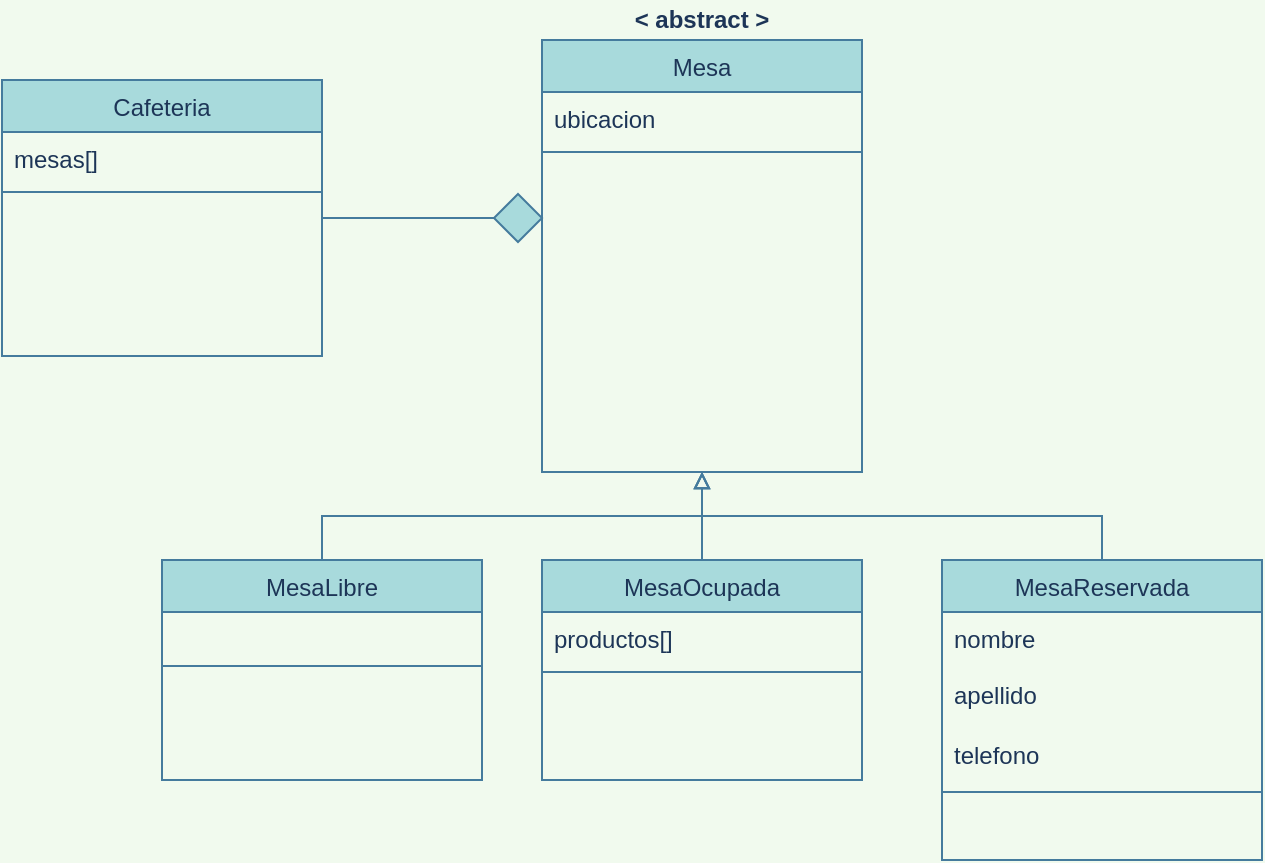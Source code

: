 <mxfile version="18.0.2" type="device"><diagram id="C5RBs43oDa-KdzZeNtuy" name="Page-1"><mxGraphModel dx="964" dy="494" grid="1" gridSize="10" guides="1" tooltips="1" connect="1" arrows="1" fold="1" page="1" pageScale="1" pageWidth="827" pageHeight="1169" background="#F1FAEE" math="0" shadow="0"><root><mxCell id="WIyWlLk6GJQsqaUBKTNV-0"/><mxCell id="WIyWlLk6GJQsqaUBKTNV-1" parent="WIyWlLk6GJQsqaUBKTNV-0"/><mxCell id="J6gxVKA8ZdRPIWxzJrYa-29" style="edgeStyle=orthogonalEdgeStyle;rounded=0;orthogonalLoop=1;jettySize=auto;html=1;endArrow=none;endFill=0;labelBackgroundColor=#F1FAEE;strokeColor=#457B9D;fontColor=#1D3557;" edge="1" parent="WIyWlLk6GJQsqaUBKTNV-1" source="zkfFHV4jXpPFQw0GAbJ--0"><mxGeometry relative="1" as="geometry"><mxPoint x="490" y="189" as="targetPoint"/></mxGeometry></mxCell><mxCell id="zkfFHV4jXpPFQw0GAbJ--0" value="Cafeteria" style="swimlane;fontStyle=0;align=center;verticalAlign=top;childLayout=stackLayout;horizontal=1;startSize=26;horizontalStack=0;resizeParent=1;resizeLast=0;collapsible=1;marginBottom=0;rounded=0;shadow=0;strokeWidth=1;fillColor=#A8DADC;strokeColor=#457B9D;fontColor=#1D3557;" parent="WIyWlLk6GJQsqaUBKTNV-1" vertex="1"><mxGeometry x="220" y="120" width="160" height="138" as="geometry"><mxRectangle x="230" y="140" width="160" height="26" as="alternateBounds"/></mxGeometry></mxCell><mxCell id="zkfFHV4jXpPFQw0GAbJ--1" value="mesas[]" style="text;align=left;verticalAlign=top;spacingLeft=4;spacingRight=4;overflow=hidden;rotatable=0;points=[[0,0.5],[1,0.5]];portConstraint=eastwest;fontColor=#1D3557;" parent="zkfFHV4jXpPFQw0GAbJ--0" vertex="1"><mxGeometry y="26" width="160" height="26" as="geometry"/></mxCell><mxCell id="zkfFHV4jXpPFQw0GAbJ--4" value="" style="line;html=1;strokeWidth=1;align=left;verticalAlign=middle;spacingTop=-1;spacingLeft=3;spacingRight=3;rotatable=0;labelPosition=right;points=[];portConstraint=eastwest;labelBackgroundColor=#F1FAEE;fillColor=#A8DADC;strokeColor=#457B9D;fontColor=#1D3557;" parent="zkfFHV4jXpPFQw0GAbJ--0" vertex="1"><mxGeometry y="52" width="160" height="8" as="geometry"/></mxCell><mxCell id="J6gxVKA8ZdRPIWxzJrYa-23" style="edgeStyle=orthogonalEdgeStyle;rounded=0;orthogonalLoop=1;jettySize=auto;html=1;exitX=0.5;exitY=0;exitDx=0;exitDy=0;entryX=0.5;entryY=1;entryDx=0;entryDy=0;endArrow=block;endFill=0;labelBackgroundColor=#F1FAEE;strokeColor=#457B9D;fontColor=#1D3557;" edge="1" parent="WIyWlLk6GJQsqaUBKTNV-1" source="zkfFHV4jXpPFQw0GAbJ--17" target="J6gxVKA8ZdRPIWxzJrYa-6"><mxGeometry relative="1" as="geometry"/></mxCell><mxCell id="zkfFHV4jXpPFQw0GAbJ--17" value="MesaOcupada" style="swimlane;fontStyle=0;align=center;verticalAlign=top;childLayout=stackLayout;horizontal=1;startSize=26;horizontalStack=0;resizeParent=1;resizeLast=0;collapsible=1;marginBottom=0;rounded=0;shadow=0;strokeWidth=1;fillColor=#A8DADC;strokeColor=#457B9D;fontColor=#1D3557;" parent="WIyWlLk6GJQsqaUBKTNV-1" vertex="1"><mxGeometry x="490" y="360" width="160" height="110" as="geometry"><mxRectangle x="550" y="140" width="160" height="26" as="alternateBounds"/></mxGeometry></mxCell><mxCell id="zkfFHV4jXpPFQw0GAbJ--18" value="productos[]" style="text;align=left;verticalAlign=top;spacingLeft=4;spacingRight=4;overflow=hidden;rotatable=0;points=[[0,0.5],[1,0.5]];portConstraint=eastwest;fontColor=#1D3557;" parent="zkfFHV4jXpPFQw0GAbJ--17" vertex="1"><mxGeometry y="26" width="160" height="26" as="geometry"/></mxCell><mxCell id="zkfFHV4jXpPFQw0GAbJ--23" value="" style="line;html=1;strokeWidth=1;align=left;verticalAlign=middle;spacingTop=-1;spacingLeft=3;spacingRight=3;rotatable=0;labelPosition=right;points=[];portConstraint=eastwest;labelBackgroundColor=#F1FAEE;fillColor=#A8DADC;strokeColor=#457B9D;fontColor=#1D3557;" parent="zkfFHV4jXpPFQw0GAbJ--17" vertex="1"><mxGeometry y="52" width="160" height="8" as="geometry"/></mxCell><mxCell id="J6gxVKA8ZdRPIWxzJrYa-6" value="Mesa" style="swimlane;fontStyle=0;align=center;verticalAlign=top;childLayout=stackLayout;horizontal=1;startSize=26;horizontalStack=0;resizeParent=1;resizeLast=0;collapsible=1;marginBottom=0;rounded=0;shadow=0;strokeWidth=1;fillColor=#A8DADC;strokeColor=#457B9D;fontColor=#1D3557;" vertex="1" parent="WIyWlLk6GJQsqaUBKTNV-1"><mxGeometry x="490" y="100" width="160" height="216" as="geometry"><mxRectangle x="550" y="140" width="160" height="26" as="alternateBounds"/></mxGeometry></mxCell><mxCell id="J6gxVKA8ZdRPIWxzJrYa-7" value="ubicacion" style="text;align=left;verticalAlign=top;spacingLeft=4;spacingRight=4;overflow=hidden;rotatable=0;points=[[0,0.5],[1,0.5]];portConstraint=eastwest;fontColor=#1D3557;" vertex="1" parent="J6gxVKA8ZdRPIWxzJrYa-6"><mxGeometry y="26" width="160" height="26" as="geometry"/></mxCell><mxCell id="J6gxVKA8ZdRPIWxzJrYa-11" value="" style="line;html=1;strokeWidth=1;align=left;verticalAlign=middle;spacingTop=-1;spacingLeft=3;spacingRight=3;rotatable=0;labelPosition=right;points=[];portConstraint=eastwest;labelBackgroundColor=#F1FAEE;fillColor=#A8DADC;strokeColor=#457B9D;fontColor=#1D3557;" vertex="1" parent="J6gxVKA8ZdRPIWxzJrYa-6"><mxGeometry y="52" width="160" height="8" as="geometry"/></mxCell><mxCell id="J6gxVKA8ZdRPIWxzJrYa-25" style="edgeStyle=orthogonalEdgeStyle;rounded=0;orthogonalLoop=1;jettySize=auto;html=1;exitX=0.5;exitY=0;exitDx=0;exitDy=0;endArrow=block;endFill=0;entryX=0.5;entryY=1;entryDx=0;entryDy=0;labelBackgroundColor=#F1FAEE;strokeColor=#457B9D;fontColor=#1D3557;" edge="1" parent="WIyWlLk6GJQsqaUBKTNV-1" source="J6gxVKA8ZdRPIWxzJrYa-13" target="J6gxVKA8ZdRPIWxzJrYa-6"><mxGeometry relative="1" as="geometry"><mxPoint x="570" y="320" as="targetPoint"/></mxGeometry></mxCell><mxCell id="J6gxVKA8ZdRPIWxzJrYa-13" value="MesaLibre" style="swimlane;fontStyle=0;align=center;verticalAlign=top;childLayout=stackLayout;horizontal=1;startSize=26;horizontalStack=0;resizeParent=1;resizeLast=0;collapsible=1;marginBottom=0;rounded=0;shadow=0;strokeWidth=1;fillColor=#A8DADC;strokeColor=#457B9D;fontColor=#1D3557;" vertex="1" parent="WIyWlLk6GJQsqaUBKTNV-1"><mxGeometry x="300" y="360" width="160" height="110" as="geometry"><mxRectangle x="550" y="140" width="160" height="26" as="alternateBounds"/></mxGeometry></mxCell><mxCell id="J6gxVKA8ZdRPIWxzJrYa-15" value="" style="line;html=1;strokeWidth=1;align=left;verticalAlign=middle;spacingTop=-1;spacingLeft=3;spacingRight=3;rotatable=0;labelPosition=right;points=[];portConstraint=eastwest;labelBackgroundColor=#F1FAEE;fillColor=#A8DADC;strokeColor=#457B9D;fontColor=#1D3557;" vertex="1" parent="J6gxVKA8ZdRPIWxzJrYa-13"><mxGeometry y="26" width="160" height="54" as="geometry"/></mxCell><mxCell id="J6gxVKA8ZdRPIWxzJrYa-22" style="edgeStyle=orthogonalEdgeStyle;rounded=0;orthogonalLoop=1;jettySize=auto;html=1;endArrow=block;endFill=0;entryX=0.5;entryY=1;entryDx=0;entryDy=0;exitX=0.5;exitY=0;exitDx=0;exitDy=0;strokeWidth=1;labelBackgroundColor=#F1FAEE;strokeColor=#457B9D;fontColor=#1D3557;" edge="1" parent="WIyWlLk6GJQsqaUBKTNV-1" source="J6gxVKA8ZdRPIWxzJrYa-17" target="J6gxVKA8ZdRPIWxzJrYa-6"><mxGeometry relative="1" as="geometry"><mxPoint x="770.0" y="352" as="sourcePoint"/><mxPoint x="570" y="330" as="targetPoint"/><Array as="points"><mxPoint x="770" y="338"/><mxPoint x="570" y="338"/></Array></mxGeometry></mxCell><mxCell id="J6gxVKA8ZdRPIWxzJrYa-17" value="MesaReservada" style="swimlane;fontStyle=0;align=center;verticalAlign=top;childLayout=stackLayout;horizontal=1;startSize=26;horizontalStack=0;resizeParent=1;resizeLast=0;collapsible=1;marginBottom=0;rounded=0;shadow=0;strokeWidth=1;fillColor=#A8DADC;strokeColor=#457B9D;fontColor=#1D3557;" vertex="1" parent="WIyWlLk6GJQsqaUBKTNV-1"><mxGeometry x="690" y="360" width="160" height="150" as="geometry"><mxRectangle x="550" y="140" width="160" height="26" as="alternateBounds"/></mxGeometry></mxCell><mxCell id="J6gxVKA8ZdRPIWxzJrYa-18" value="nombre" style="text;align=left;verticalAlign=top;spacingLeft=4;spacingRight=4;overflow=hidden;rotatable=0;points=[[0,0.5],[1,0.5]];portConstraint=eastwest;fontColor=#1D3557;" vertex="1" parent="J6gxVKA8ZdRPIWxzJrYa-17"><mxGeometry y="26" width="160" height="26" as="geometry"/></mxCell><mxCell id="J6gxVKA8ZdRPIWxzJrYa-20" value="apellido" style="text;strokeColor=none;fillColor=none;align=left;verticalAlign=middle;spacingLeft=4;spacingRight=4;overflow=hidden;points=[[0,0.5],[1,0.5]];portConstraint=eastwest;rotatable=0;fontColor=#1D3557;" vertex="1" parent="J6gxVKA8ZdRPIWxzJrYa-17"><mxGeometry y="52" width="160" height="30" as="geometry"/></mxCell><mxCell id="J6gxVKA8ZdRPIWxzJrYa-21" value="telefono" style="text;strokeColor=none;fillColor=none;align=left;verticalAlign=middle;spacingLeft=4;spacingRight=4;overflow=hidden;points=[[0,0.5],[1,0.5]];portConstraint=eastwest;rotatable=0;fontColor=#1D3557;" vertex="1" parent="J6gxVKA8ZdRPIWxzJrYa-17"><mxGeometry y="82" width="160" height="30" as="geometry"/></mxCell><mxCell id="J6gxVKA8ZdRPIWxzJrYa-19" value="" style="line;html=1;strokeWidth=1;align=left;verticalAlign=middle;spacingTop=-1;spacingLeft=3;spacingRight=3;rotatable=0;labelPosition=right;points=[];portConstraint=eastwest;labelBackgroundColor=#F1FAEE;fillColor=#A8DADC;strokeColor=#457B9D;fontColor=#1D3557;" vertex="1" parent="J6gxVKA8ZdRPIWxzJrYa-17"><mxGeometry y="112" width="160" height="8" as="geometry"/></mxCell><mxCell id="J6gxVKA8ZdRPIWxzJrYa-28" value="&amp;lt; abstract &amp;gt;" style="text;html=1;strokeColor=none;fillColor=none;align=center;verticalAlign=middle;whiteSpace=wrap;rounded=0;fontStyle=1;fontColor=#1D3557;" vertex="1" parent="WIyWlLk6GJQsqaUBKTNV-1"><mxGeometry x="490" y="80" width="160" height="20" as="geometry"/></mxCell><mxCell id="J6gxVKA8ZdRPIWxzJrYa-31" value="" style="rhombus;whiteSpace=wrap;html=1;fillColor=#A8DADC;strokeColor=#457B9D;fontColor=#1D3557;" vertex="1" parent="WIyWlLk6GJQsqaUBKTNV-1"><mxGeometry x="466" y="177" width="24" height="24" as="geometry"/></mxCell></root></mxGraphModel></diagram></mxfile>